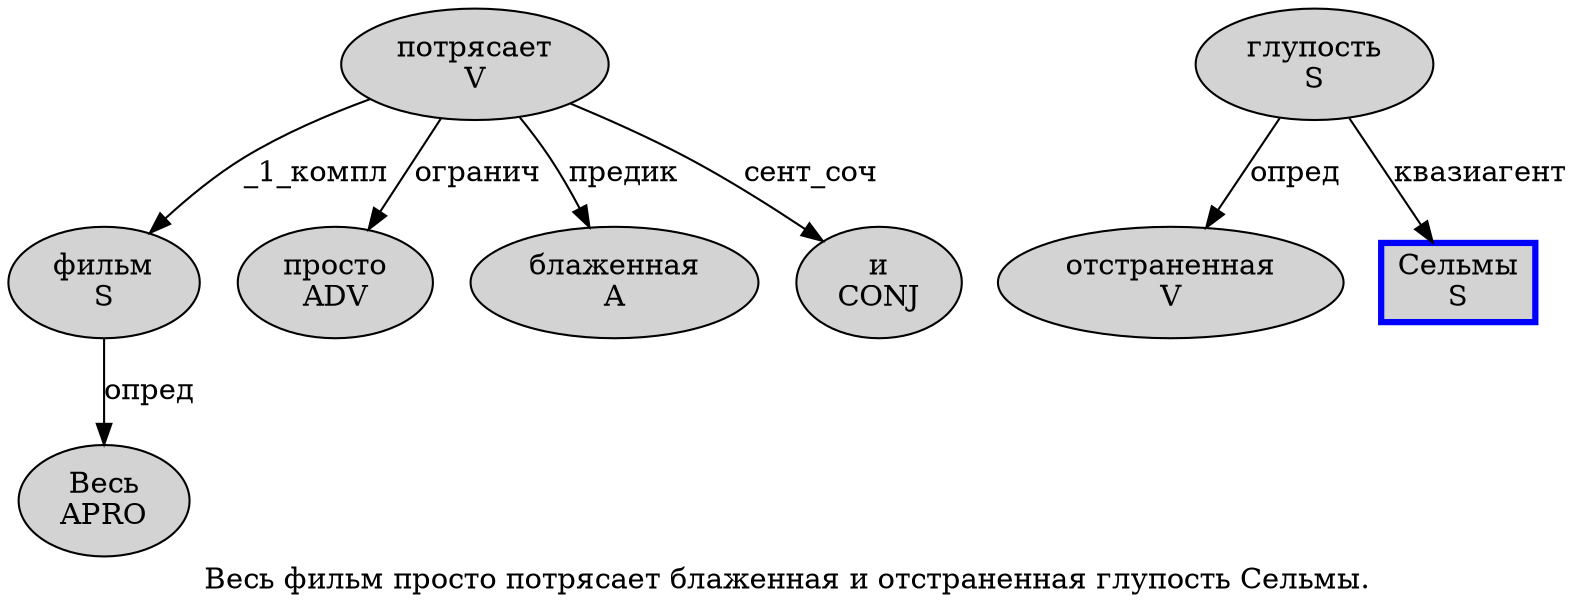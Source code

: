 digraph SENTENCE_611 {
	graph [label="Весь фильм просто потрясает блаженная и отстраненная глупость Сельмы."]
	node [style=filled]
		0 [label="Весь
APRO" color="" fillcolor=lightgray penwidth=1 shape=ellipse]
		1 [label="фильм
S" color="" fillcolor=lightgray penwidth=1 shape=ellipse]
		2 [label="просто
ADV" color="" fillcolor=lightgray penwidth=1 shape=ellipse]
		3 [label="потрясает
V" color="" fillcolor=lightgray penwidth=1 shape=ellipse]
		4 [label="блаженная
A" color="" fillcolor=lightgray penwidth=1 shape=ellipse]
		5 [label="и
CONJ" color="" fillcolor=lightgray penwidth=1 shape=ellipse]
		6 [label="отстраненная
V" color="" fillcolor=lightgray penwidth=1 shape=ellipse]
		7 [label="глупость
S" color="" fillcolor=lightgray penwidth=1 shape=ellipse]
		8 [label="Сельмы
S" color=blue fillcolor=lightgray penwidth=3 shape=box]
			3 -> 1 [label="_1_компл"]
			3 -> 2 [label="огранич"]
			3 -> 4 [label="предик"]
			3 -> 5 [label="сент_соч"]
			7 -> 6 [label="опред"]
			7 -> 8 [label="квазиагент"]
			1 -> 0 [label="опред"]
}